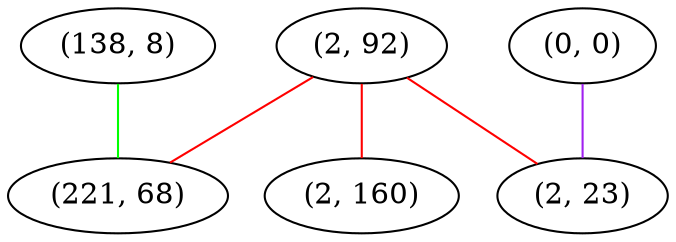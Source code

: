 graph "" {
"(138, 8)";
"(0, 0)";
"(2, 92)";
"(2, 23)";
"(2, 160)";
"(221, 68)";
"(138, 8)" -- "(221, 68)"  [color=green, key=0, weight=2];
"(0, 0)" -- "(2, 23)"  [color=purple, key=0, weight=4];
"(2, 92)" -- "(2, 23)"  [color=red, key=0, weight=1];
"(2, 92)" -- "(2, 160)"  [color=red, key=0, weight=1];
"(2, 92)" -- "(221, 68)"  [color=red, key=0, weight=1];
}
